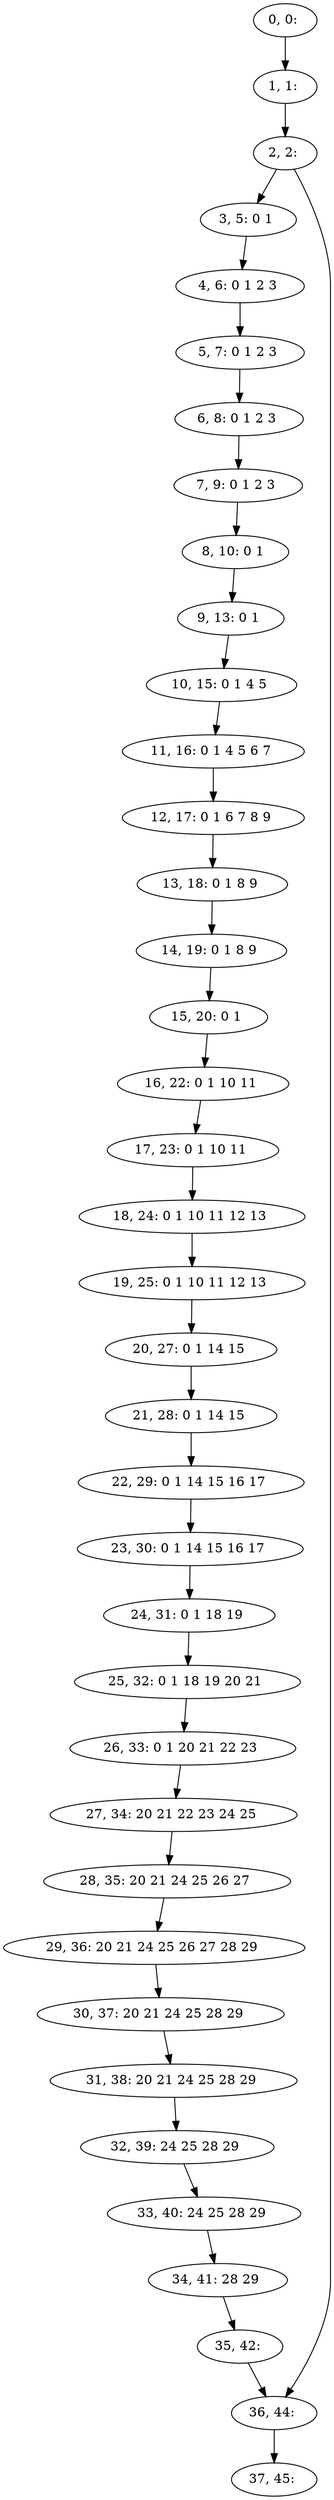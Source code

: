 digraph G {
0[label="0, 0: "];
1[label="1, 1: "];
2[label="2, 2: "];
3[label="3, 5: 0 1 "];
4[label="4, 6: 0 1 2 3 "];
5[label="5, 7: 0 1 2 3 "];
6[label="6, 8: 0 1 2 3 "];
7[label="7, 9: 0 1 2 3 "];
8[label="8, 10: 0 1 "];
9[label="9, 13: 0 1 "];
10[label="10, 15: 0 1 4 5 "];
11[label="11, 16: 0 1 4 5 6 7 "];
12[label="12, 17: 0 1 6 7 8 9 "];
13[label="13, 18: 0 1 8 9 "];
14[label="14, 19: 0 1 8 9 "];
15[label="15, 20: 0 1 "];
16[label="16, 22: 0 1 10 11 "];
17[label="17, 23: 0 1 10 11 "];
18[label="18, 24: 0 1 10 11 12 13 "];
19[label="19, 25: 0 1 10 11 12 13 "];
20[label="20, 27: 0 1 14 15 "];
21[label="21, 28: 0 1 14 15 "];
22[label="22, 29: 0 1 14 15 16 17 "];
23[label="23, 30: 0 1 14 15 16 17 "];
24[label="24, 31: 0 1 18 19 "];
25[label="25, 32: 0 1 18 19 20 21 "];
26[label="26, 33: 0 1 20 21 22 23 "];
27[label="27, 34: 20 21 22 23 24 25 "];
28[label="28, 35: 20 21 24 25 26 27 "];
29[label="29, 36: 20 21 24 25 26 27 28 29 "];
30[label="30, 37: 20 21 24 25 28 29 "];
31[label="31, 38: 20 21 24 25 28 29 "];
32[label="32, 39: 24 25 28 29 "];
33[label="33, 40: 24 25 28 29 "];
34[label="34, 41: 28 29 "];
35[label="35, 42: "];
36[label="36, 44: "];
37[label="37, 45: "];
0->1 ;
1->2 ;
2->3 ;
2->36 ;
3->4 ;
4->5 ;
5->6 ;
6->7 ;
7->8 ;
8->9 ;
9->10 ;
10->11 ;
11->12 ;
12->13 ;
13->14 ;
14->15 ;
15->16 ;
16->17 ;
17->18 ;
18->19 ;
19->20 ;
20->21 ;
21->22 ;
22->23 ;
23->24 ;
24->25 ;
25->26 ;
26->27 ;
27->28 ;
28->29 ;
29->30 ;
30->31 ;
31->32 ;
32->33 ;
33->34 ;
34->35 ;
35->36 ;
36->37 ;
}
